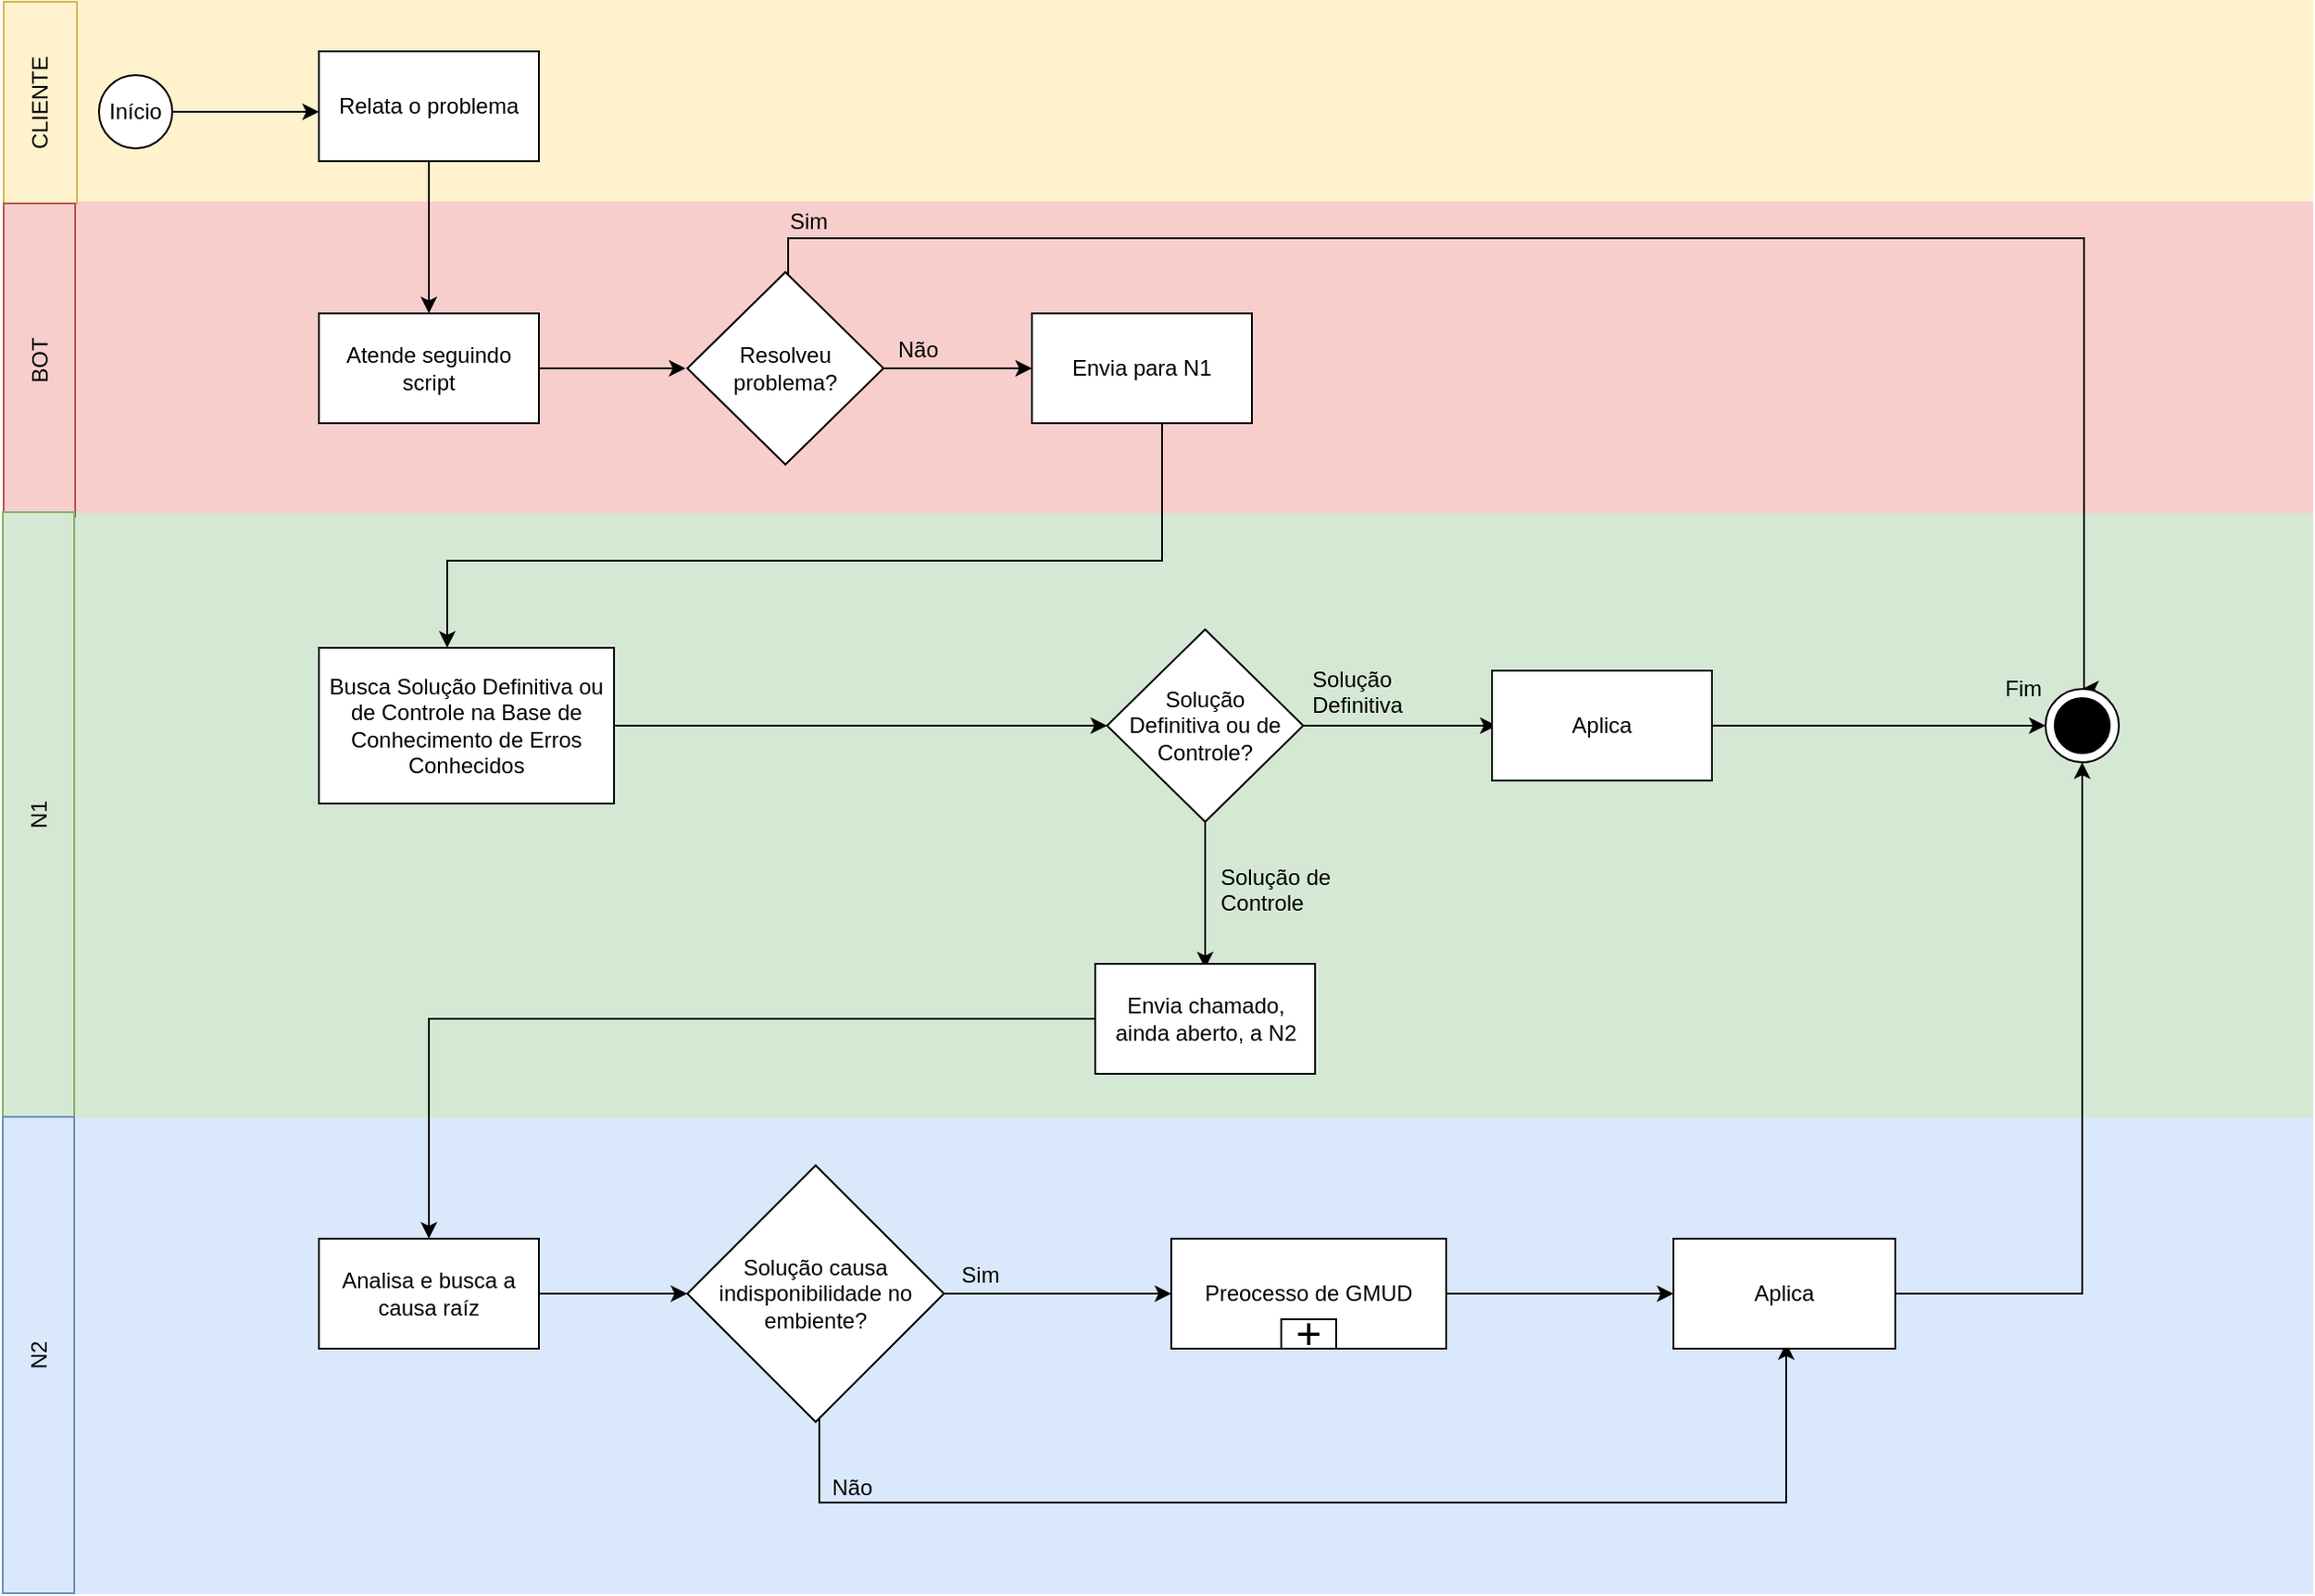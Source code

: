<mxfile version="10.6.9" type="device"><diagram id="FDgHFu5q0-mtE4OQJt0d" name="Page-1"><mxGraphModel dx="840" dy="451" grid="1" gridSize="10" guides="1" tooltips="1" connect="1" arrows="1" fold="1" page="1" pageScale="1" pageWidth="3300" pageHeight="4681" math="0" shadow="0"><root><mxCell id="0"/><mxCell id="1" parent="0"/><mxCell id="vtjoRjbonHerSHgIi_MS-71" value="" style="rounded=0;whiteSpace=wrap;html=1;fillColor=#d5e8d4;strokeColor=none;" vertex="1" parent="1"><mxGeometry x="40" y="300" width="1250" height="330" as="geometry"/></mxCell><mxCell id="vtjoRjbonHerSHgIi_MS-70" value="" style="rounded=0;whiteSpace=wrap;html=1;fillColor=#f8cecc;strokeColor=none;" vertex="1" parent="1"><mxGeometry x="40" y="130" width="1250" height="170" as="geometry"/></mxCell><mxCell id="vtjoRjbonHerSHgIi_MS-72" value="" style="rounded=0;whiteSpace=wrap;html=1;fillColor=#dae8fc;strokeColor=none;" vertex="1" parent="1"><mxGeometry x="40" y="630" width="1250" height="260" as="geometry"/></mxCell><mxCell id="vtjoRjbonHerSHgIi_MS-69" value="" style="rounded=0;whiteSpace=wrap;html=1;fillColor=#fff2cc;strokeColor=none;" vertex="1" parent="1"><mxGeometry x="30" y="20" width="1260" height="110" as="geometry"/></mxCell><mxCell id="vtjoRjbonHerSHgIi_MS-3" value="" style="edgeStyle=orthogonalEdgeStyle;rounded=0;orthogonalLoop=1;jettySize=auto;html=1;" edge="1" parent="1" source="vtjoRjbonHerSHgIi_MS-1"><mxGeometry relative="1" as="geometry"><mxPoint x="202" y="81" as="targetPoint"/></mxGeometry></mxCell><mxCell id="vtjoRjbonHerSHgIi_MS-1" value="Início" style="ellipse;whiteSpace=wrap;html=1;aspect=fixed;" vertex="1" parent="1"><mxGeometry x="82" y="61" width="40" height="40" as="geometry"/></mxCell><mxCell id="vtjoRjbonHerSHgIi_MS-9" value="" style="edgeStyle=orthogonalEdgeStyle;rounded=0;orthogonalLoop=1;jettySize=auto;html=1;" edge="1" parent="1" source="vtjoRjbonHerSHgIi_MS-6" target="vtjoRjbonHerSHgIi_MS-8"><mxGeometry relative="1" as="geometry"/></mxCell><mxCell id="vtjoRjbonHerSHgIi_MS-6" value="Relata o problema" style="rounded=0;whiteSpace=wrap;html=1;" vertex="1" parent="1"><mxGeometry x="202" y="48" width="120" height="60" as="geometry"/></mxCell><mxCell id="vtjoRjbonHerSHgIi_MS-11" value="" style="edgeStyle=orthogonalEdgeStyle;rounded=0;orthogonalLoop=1;jettySize=auto;html=1;" edge="1" parent="1" source="vtjoRjbonHerSHgIi_MS-8"><mxGeometry relative="1" as="geometry"><mxPoint x="402" y="221" as="targetPoint"/></mxGeometry></mxCell><mxCell id="vtjoRjbonHerSHgIi_MS-8" value="Atende seguindo script" style="rounded=0;whiteSpace=wrap;html=1;" vertex="1" parent="1"><mxGeometry x="202" y="191" width="120" height="60" as="geometry"/></mxCell><mxCell id="vtjoRjbonHerSHgIi_MS-17" value="" style="edgeStyle=orthogonalEdgeStyle;rounded=0;orthogonalLoop=1;jettySize=auto;html=1;" edge="1" parent="1" source="vtjoRjbonHerSHgIi_MS-12" target="vtjoRjbonHerSHgIi_MS-18"><mxGeometry relative="1" as="geometry"><mxPoint x="456.5" y="353.5" as="targetPoint"/></mxGeometry></mxCell><mxCell id="vtjoRjbonHerSHgIi_MS-20" value="" style="edgeStyle=orthogonalEdgeStyle;rounded=0;orthogonalLoop=1;jettySize=auto;html=1;entryX=0.5;entryY=0;entryDx=0;entryDy=0;" edge="1" parent="1" source="vtjoRjbonHerSHgIi_MS-12" target="vtjoRjbonHerSHgIi_MS-32"><mxGeometry relative="1" as="geometry"><mxPoint x="1222" y="296" as="targetPoint"/><Array as="points"><mxPoint x="458" y="150"/><mxPoint x="1165" y="150"/></Array></mxGeometry></mxCell><mxCell id="vtjoRjbonHerSHgIi_MS-12" value="Resolveu problema?" style="rhombus;whiteSpace=wrap;html=1;" vertex="1" parent="1"><mxGeometry x="403" y="168.5" width="107" height="105" as="geometry"/></mxCell><mxCell id="vtjoRjbonHerSHgIi_MS-22" value="" style="edgeStyle=orthogonalEdgeStyle;rounded=0;orthogonalLoop=1;jettySize=auto;html=1;" edge="1" parent="1" source="vtjoRjbonHerSHgIi_MS-18" target="vtjoRjbonHerSHgIi_MS-21"><mxGeometry relative="1" as="geometry"><Array as="points"><mxPoint x="662" y="326"/><mxPoint x="272" y="326"/></Array></mxGeometry></mxCell><mxCell id="vtjoRjbonHerSHgIi_MS-18" value="Envia para N1" style="rounded=0;whiteSpace=wrap;html=1;" vertex="1" parent="1"><mxGeometry x="591" y="191" width="120" height="60" as="geometry"/></mxCell><mxCell id="vtjoRjbonHerSHgIi_MS-25" value="" style="edgeStyle=orthogonalEdgeStyle;rounded=0;orthogonalLoop=1;jettySize=auto;html=1;entryX=0;entryY=0.5;entryDx=0;entryDy=0;" edge="1" parent="1" source="vtjoRjbonHerSHgIi_MS-21" target="vtjoRjbonHerSHgIi_MS-23"><mxGeometry relative="1" as="geometry"><mxPoint x="617" y="416" as="targetPoint"/></mxGeometry></mxCell><mxCell id="vtjoRjbonHerSHgIi_MS-21" value="Busca Solução Definitiva ou de Controle na Base de Conhecimento de Erros Conhecidos" style="rounded=0;whiteSpace=wrap;html=1;" vertex="1" parent="1"><mxGeometry x="202" y="373.5" width="161" height="85" as="geometry"/></mxCell><mxCell id="vtjoRjbonHerSHgIi_MS-27" value="" style="edgeStyle=orthogonalEdgeStyle;rounded=0;orthogonalLoop=1;jettySize=auto;html=1;" edge="1" parent="1" source="vtjoRjbonHerSHgIi_MS-23"><mxGeometry relative="1" as="geometry"><mxPoint x="844.5" y="416" as="targetPoint"/></mxGeometry></mxCell><mxCell id="vtjoRjbonHerSHgIi_MS-40" value="" style="edgeStyle=orthogonalEdgeStyle;rounded=0;orthogonalLoop=1;jettySize=auto;html=1;" edge="1" parent="1" source="vtjoRjbonHerSHgIi_MS-23"><mxGeometry relative="1" as="geometry"><mxPoint x="685.5" y="548.5" as="targetPoint"/></mxGeometry></mxCell><mxCell id="vtjoRjbonHerSHgIi_MS-23" value="Solução &lt;br&gt;Definitiva ou de Controle?" style="rhombus;whiteSpace=wrap;html=1;" vertex="1" parent="1"><mxGeometry x="632" y="363.5" width="107" height="105" as="geometry"/></mxCell><mxCell id="vtjoRjbonHerSHgIi_MS-30" value="" style="edgeStyle=orthogonalEdgeStyle;rounded=0;orthogonalLoop=1;jettySize=auto;html=1;entryX=0;entryY=0.5;entryDx=0;entryDy=0;" edge="1" parent="1" source="vtjoRjbonHerSHgIi_MS-28" target="vtjoRjbonHerSHgIi_MS-32"><mxGeometry relative="1" as="geometry"><mxPoint x="1042" y="416" as="targetPoint"/></mxGeometry></mxCell><mxCell id="vtjoRjbonHerSHgIi_MS-28" value="Aplica" style="rounded=0;whiteSpace=wrap;html=1;" vertex="1" parent="1"><mxGeometry x="842" y="386" width="120" height="60" as="geometry"/></mxCell><mxCell id="vtjoRjbonHerSHgIi_MS-32" value="&lt;br&gt;&lt;br&gt;" style="ellipse;whiteSpace=wrap;html=1;aspect=fixed;" vertex="1" parent="1"><mxGeometry x="1144" y="396" width="40" height="40" as="geometry"/></mxCell><mxCell id="vtjoRjbonHerSHgIi_MS-33" value="&lt;br&gt;&lt;br&gt;" style="ellipse;whiteSpace=wrap;html=1;aspect=fixed;fillColor=#000000;" vertex="1" parent="1"><mxGeometry x="1149" y="401" width="30" height="30" as="geometry"/></mxCell><mxCell id="vtjoRjbonHerSHgIi_MS-42" value="" style="edgeStyle=orthogonalEdgeStyle;rounded=0;orthogonalLoop=1;jettySize=auto;html=1;" edge="1" parent="1" source="vtjoRjbonHerSHgIi_MS-36" target="vtjoRjbonHerSHgIi_MS-41"><mxGeometry relative="1" as="geometry"/></mxCell><mxCell id="vtjoRjbonHerSHgIi_MS-36" value="Envia chamado, ainda aberto, a N2&lt;br&gt;" style="rounded=0;whiteSpace=wrap;html=1;fillColor=#FFFFFF;" vertex="1" parent="1"><mxGeometry x="625.5" y="546" width="120" height="60" as="geometry"/></mxCell><mxCell id="vtjoRjbonHerSHgIi_MS-45" value="" style="edgeStyle=orthogonalEdgeStyle;rounded=0;orthogonalLoop=1;jettySize=auto;html=1;entryX=0;entryY=0.5;entryDx=0;entryDy=0;" edge="1" parent="1" source="vtjoRjbonHerSHgIi_MS-41" target="vtjoRjbonHerSHgIi_MS-46"><mxGeometry relative="1" as="geometry"><mxPoint x="402" y="686" as="targetPoint"/></mxGeometry></mxCell><mxCell id="vtjoRjbonHerSHgIi_MS-41" value="Analisa e busca a causa raíz&lt;br&gt;" style="rounded=0;whiteSpace=wrap;html=1;fillColor=#FFFFFF;" vertex="1" parent="1"><mxGeometry x="202" y="696" width="120" height="60" as="geometry"/></mxCell><mxCell id="vtjoRjbonHerSHgIi_MS-50" value="" style="edgeStyle=orthogonalEdgeStyle;rounded=0;orthogonalLoop=1;jettySize=auto;html=1;entryX=0;entryY=0.5;entryDx=0;entryDy=0;" edge="1" parent="1" source="vtjoRjbonHerSHgIi_MS-46" target="vtjoRjbonHerSHgIi_MS-48"><mxGeometry relative="1" as="geometry"><mxPoint x="623" y="726" as="targetPoint"/></mxGeometry></mxCell><mxCell id="vtjoRjbonHerSHgIi_MS-55" value="" style="edgeStyle=orthogonalEdgeStyle;rounded=0;orthogonalLoop=1;jettySize=auto;html=1;entryX=0.5;entryY=1;entryDx=0;entryDy=0;" edge="1" parent="1"><mxGeometry relative="1" as="geometry"><mxPoint x="475" y="792.0" as="sourcePoint"/><mxPoint x="1002.5" y="753" as="targetPoint"/><Array as="points"><mxPoint x="475" y="840"/><mxPoint x="1003" y="840"/></Array></mxGeometry></mxCell><mxCell id="vtjoRjbonHerSHgIi_MS-46" value="Solução causa indisponibilidade no embiente?" style="rhombus;whiteSpace=wrap;html=1;fillColor=#FFFFFF;" vertex="1" parent="1"><mxGeometry x="403" y="656" width="140" height="140" as="geometry"/></mxCell><mxCell id="vtjoRjbonHerSHgIi_MS-52" value="" style="edgeStyle=orthogonalEdgeStyle;rounded=0;orthogonalLoop=1;jettySize=auto;html=1;" edge="1" parent="1" source="vtjoRjbonHerSHgIi_MS-48" target="vtjoRjbonHerSHgIi_MS-51"><mxGeometry relative="1" as="geometry"/></mxCell><mxCell id="vtjoRjbonHerSHgIi_MS-48" value="Preocesso de GMUD" style="rounded=0;whiteSpace=wrap;html=1;fillColor=#FFFFFF;" vertex="1" parent="1"><mxGeometry x="667" y="696" width="150" height="60" as="geometry"/></mxCell><mxCell id="vtjoRjbonHerSHgIi_MS-57" value="" style="edgeStyle=orthogonalEdgeStyle;rounded=0;orthogonalLoop=1;jettySize=auto;html=1;entryX=0.5;entryY=1;entryDx=0;entryDy=0;" edge="1" parent="1" source="vtjoRjbonHerSHgIi_MS-51" target="vtjoRjbonHerSHgIi_MS-32"><mxGeometry relative="1" as="geometry"><mxPoint x="1142" y="726" as="targetPoint"/></mxGeometry></mxCell><mxCell id="vtjoRjbonHerSHgIi_MS-51" value="Aplica&lt;br&gt;" style="rounded=0;whiteSpace=wrap;html=1;fillColor=#FFFFFF;" vertex="1" parent="1"><mxGeometry x="941" y="696" width="121" height="60" as="geometry"/></mxCell><mxCell id="vtjoRjbonHerSHgIi_MS-58" value="Sim" style="text;html=1;resizable=0;points=[];autosize=1;align=left;verticalAlign=top;spacingTop=-4;" vertex="1" parent="1"><mxGeometry x="456.5" y="131" width="40" height="20" as="geometry"/></mxCell><mxCell id="vtjoRjbonHerSHgIi_MS-59" value="Não" style="text;html=1;resizable=0;points=[];autosize=1;align=left;verticalAlign=top;spacingTop=-4;" vertex="1" parent="1"><mxGeometry x="516" y="201" width="40" height="20" as="geometry"/></mxCell><mxCell id="vtjoRjbonHerSHgIi_MS-60" value="Solução&lt;br&gt;Definitiva&lt;br&gt;" style="text;html=1;resizable=0;points=[];autosize=1;align=left;verticalAlign=top;spacingTop=-4;" vertex="1" parent="1"><mxGeometry x="742" y="381" width="60" height="30" as="geometry"/></mxCell><mxCell id="vtjoRjbonHerSHgIi_MS-61" value="Solução de&lt;br&gt;Controle&lt;br&gt;" style="text;html=1;resizable=0;points=[];autosize=1;align=left;verticalAlign=top;spacingTop=-4;" vertex="1" parent="1"><mxGeometry x="692" y="489" width="80" height="30" as="geometry"/></mxCell><mxCell id="vtjoRjbonHerSHgIi_MS-63" value="&lt;font style=&quot;font-size: 24px&quot;&gt;+&lt;/font&gt;" style="rounded=0;whiteSpace=wrap;html=1;fillColor=#FFFFFF;" vertex="1" parent="1"><mxGeometry x="727" y="740" width="30" height="16" as="geometry"/></mxCell><mxCell id="vtjoRjbonHerSHgIi_MS-64" value="Sim" style="text;html=1;strokeColor=none;fillColor=none;align=center;verticalAlign=middle;whiteSpace=wrap;rounded=0;" vertex="1" parent="1"><mxGeometry x="543" y="706" width="40" height="20" as="geometry"/></mxCell><mxCell id="vtjoRjbonHerSHgIi_MS-65" value="Não" style="text;html=1;resizable=0;points=[];autosize=1;align=left;verticalAlign=top;spacingTop=-4;" vertex="1" parent="1"><mxGeometry x="480" y="822" width="40" height="20" as="geometry"/></mxCell><mxCell id="vtjoRjbonHerSHgIi_MS-66" value="Fim" style="text;html=1;resizable=0;points=[];autosize=1;align=left;verticalAlign=top;spacingTop=-4;" vertex="1" parent="1"><mxGeometry x="1120" y="386" width="40" height="20" as="geometry"/></mxCell><mxCell id="vtjoRjbonHerSHgIi_MS-73" value="CLIENTE" style="rounded=0;whiteSpace=wrap;html=1;fillColor=#fff2cc;rotation=-90;strokeColor=#d6b656;" vertex="1" parent="1"><mxGeometry x="-5" y="56" width="110" height="40" as="geometry"/></mxCell><mxCell id="vtjoRjbonHerSHgIi_MS-74" value="BOT" style="rounded=0;whiteSpace=wrap;html=1;fillColor=#f8cecc;rotation=-90;strokeColor=#b85450;" vertex="1" parent="1"><mxGeometry x="-36" y="197" width="171" height="39" as="geometry"/></mxCell><mxCell id="vtjoRjbonHerSHgIi_MS-75" value="N1&lt;br&gt;" style="rounded=0;whiteSpace=wrap;html=1;fillColor=#d5e8d4;rotation=-90;strokeColor=#82b366;" vertex="1" parent="1"><mxGeometry x="-116" y="445" width="330" height="39" as="geometry"/></mxCell><mxCell id="vtjoRjbonHerSHgIi_MS-76" value="N2&lt;br&gt;" style="rounded=0;whiteSpace=wrap;html=1;fillColor=#dae8fc;rotation=-90;strokeColor=#6c8ebf;" vertex="1" parent="1"><mxGeometry x="-81" y="740" width="260" height="39" as="geometry"/></mxCell></root></mxGraphModel></diagram></mxfile>